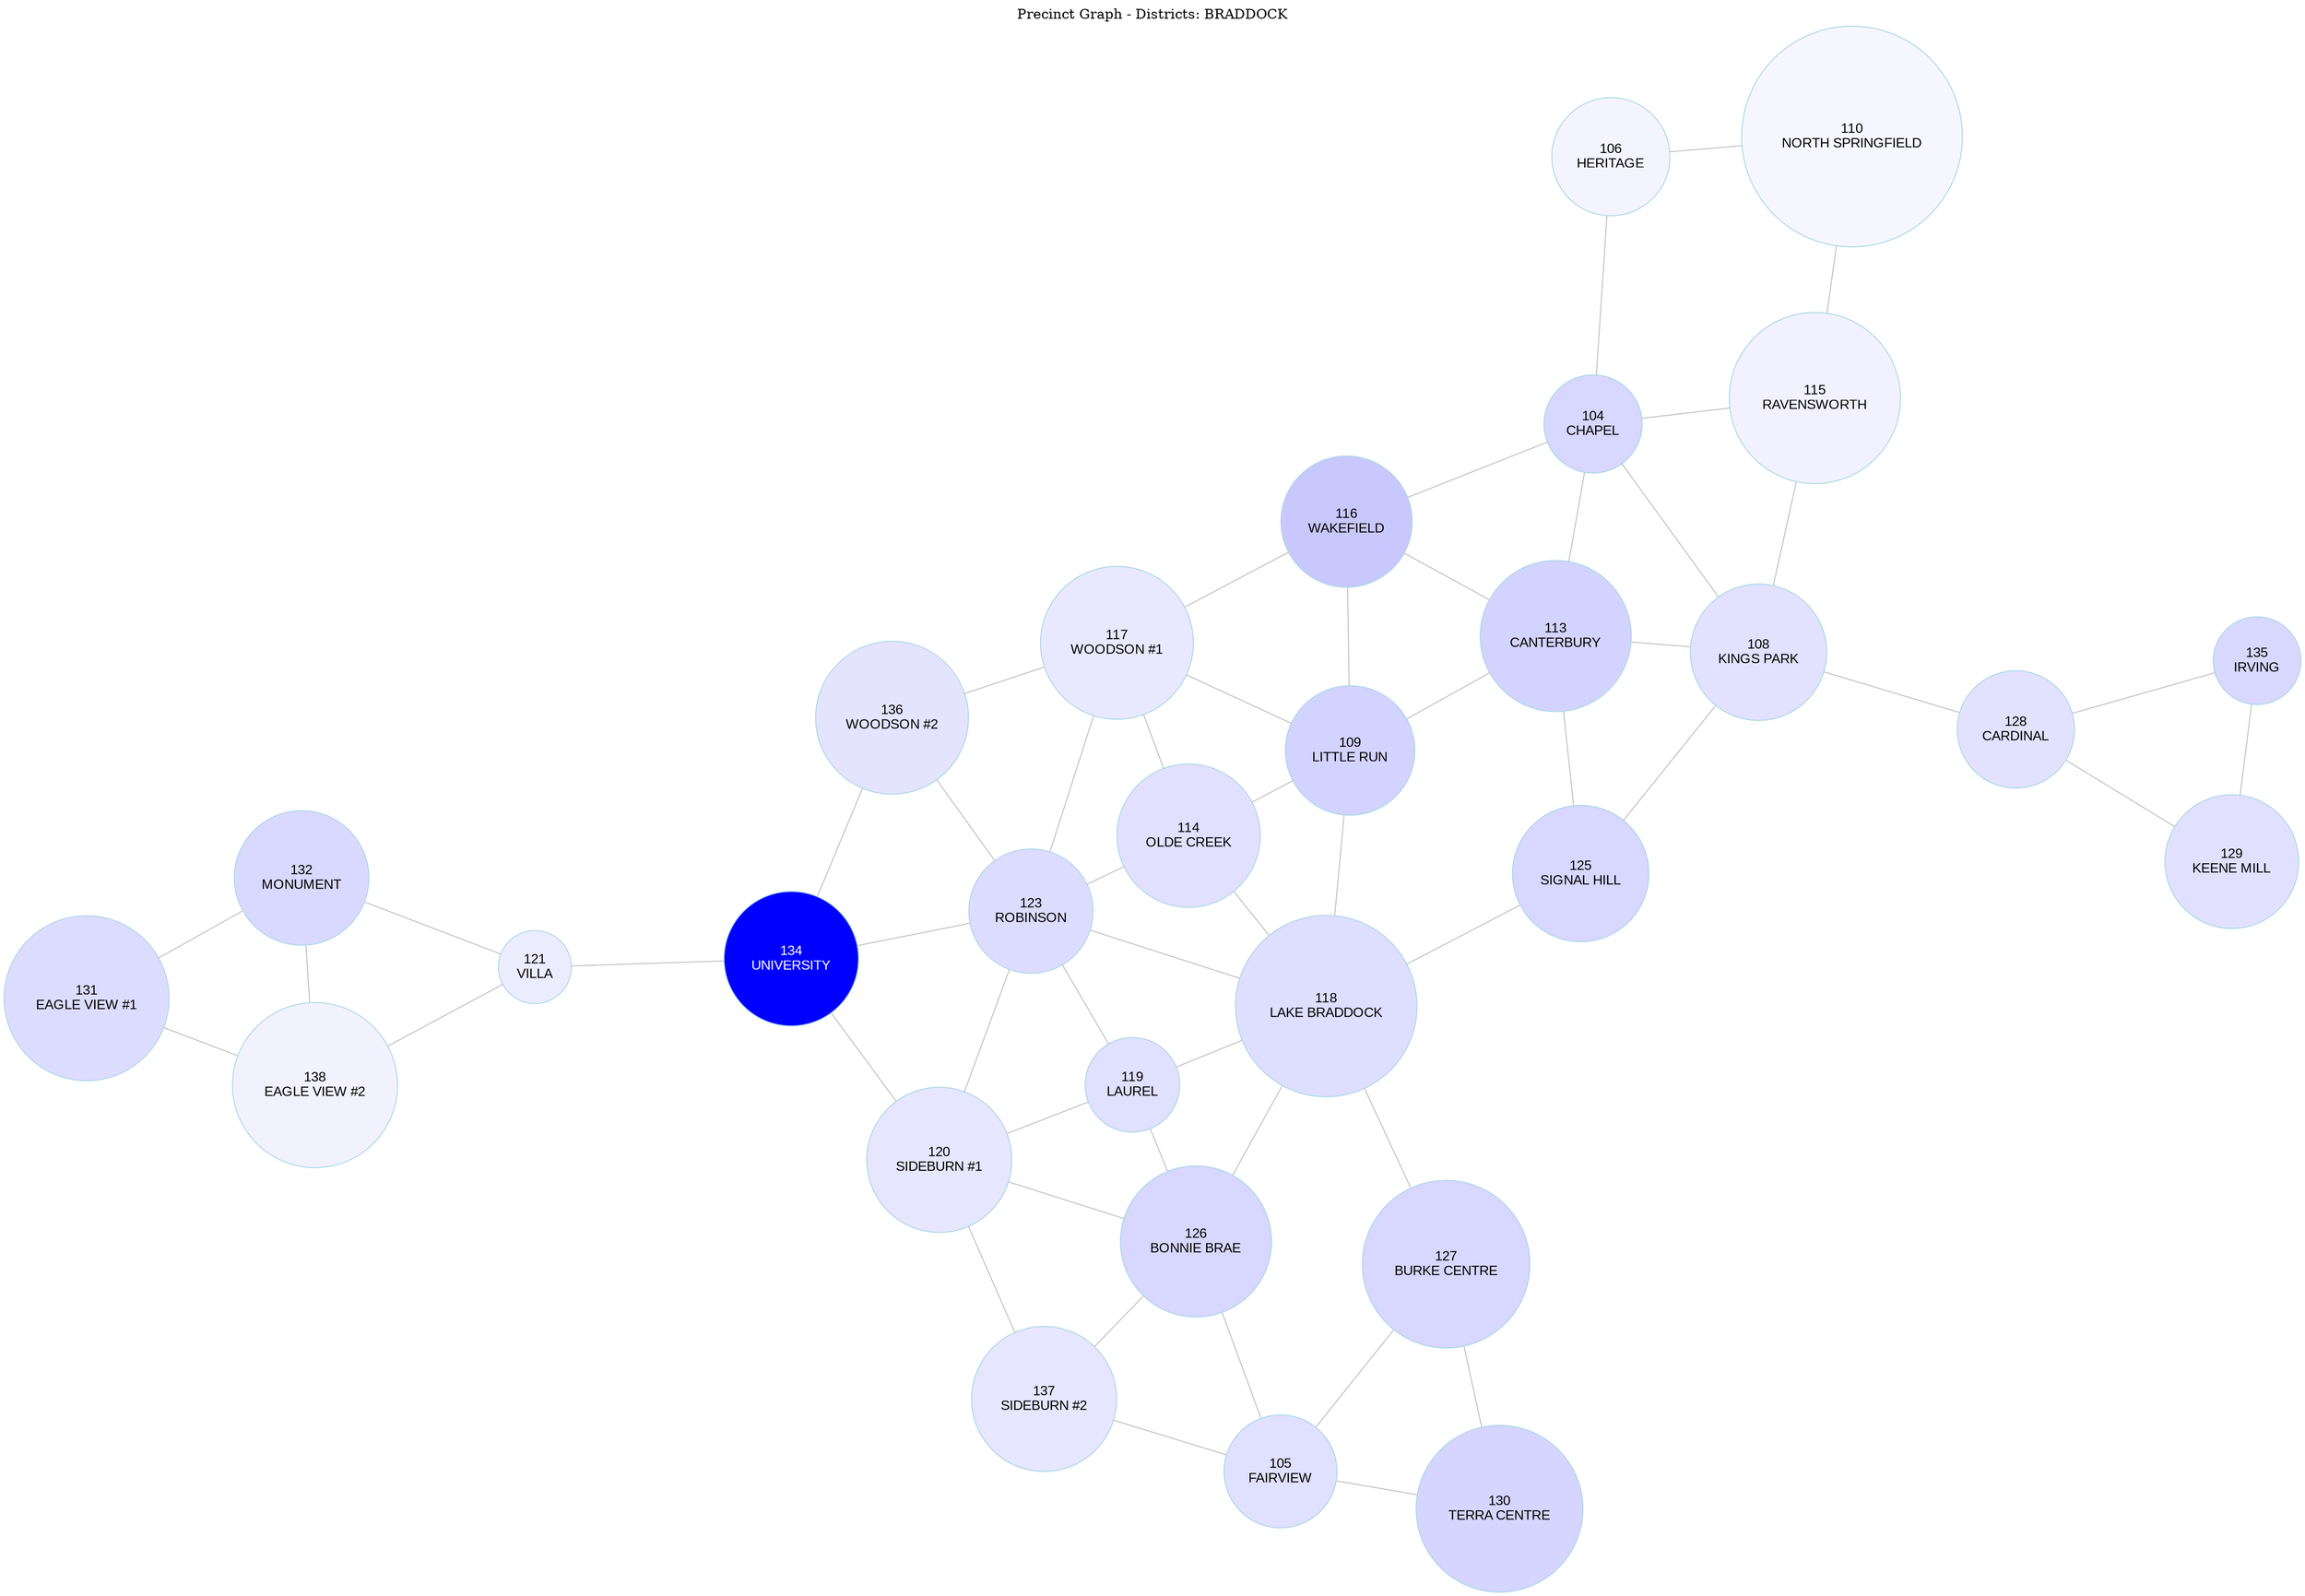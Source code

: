 graph precinct_graph {
    label = "Precinct Graph - Districts: BRADDOCK";
    labelloc = "t";
    fontcolor = "black";
    bgcolor = "white";
    layout = neato;
    overlap = false;
    splines = true;
    node [shape = circle; style = filled; color = lightblue; fontname = "Arial";];
    edge [color = gray; arrowhead = none;];
    138 [label = "138\nEAGLE VIEW #2";fillcolor = "#f2f2ff";fontcolor = "black";];
    137 [label = "137\nSIDEBURN #2";fillcolor = "#e6e6ff";fontcolor = "black";];
    136 [label = "136\nWOODSON #2";fillcolor = "#e4e4ff";fontcolor = "black";];
    135 [label = "135\nIRVING";fillcolor = "#d8d8ff";fontcolor = "black";];
    134 [label = "134\nUNIVERSITY";fillcolor = "#0000ff";fontcolor = "white";];
    134 -- 136;
    132 [label = "132\nMONUMENT";fillcolor = "#d9d9ff";fontcolor = "black";];
    132 -- 138;
    131 [label = "131\nEAGLE VIEW #1";fillcolor = "#dcdcff";fontcolor = "black";];
    131 -- 132;
    131 -- 138;
    130 [label = "130\nTERRA CENTRE";fillcolor = "#d5d5ff";fontcolor = "black";];
    129 [label = "129\nKEENE MILL";fillcolor = "#e1e1ff";fontcolor = "black";];
    129 -- 135;
    128 [label = "128\nCARDINAL";fillcolor = "#e2e2ff";fontcolor = "black";];
    128 -- 129;
    128 -- 135;
    127 [label = "127\nBURKE CENTRE";fillcolor = "#d7d7ff";fontcolor = "black";];
    127 -- 130;
    126 [label = "126\nBONNIE BRAE";fillcolor = "#d7d7ff";fontcolor = "black";];
    126 -- 137;
    125 [label = "125\nSIGNAL HILL";fillcolor = "#d7d7ff";fontcolor = "black";];
    123 [label = "123\nROBINSON";fillcolor = "#dcdcff";fontcolor = "black";];
    123 -- 134;
    123 -- 136;
    121 [label = "121\nVILLA";fillcolor = "#ececff";fontcolor = "black";];
    121 -- 132;
    121 -- 134;
    121 -- 138;
    120 [label = "120\nSIDEBURN #1";fillcolor = "#e6e6ff";fontcolor = "black";];
    120 -- 123;
    120 -- 126;
    120 -- 134;
    120 -- 137;
    119 [label = "119\nLAUREL";fillcolor = "#e0e0ff";fontcolor = "black";];
    119 -- 120;
    119 -- 123;
    119 -- 126;
    118 [label = "118\nLAKE BRADDOCK";fillcolor = "#dedeff";fontcolor = "black";];
    118 -- 119;
    118 -- 123;
    118 -- 125;
    118 -- 126;
    118 -- 127;
    117 [label = "117\nWOODSON #1";fillcolor = "#e8e8ff";fontcolor = "black";];
    117 -- 123;
    117 -- 136;
    116 [label = "116\nWAKEFIELD";fillcolor = "#c8c8ff";fontcolor = "black";];
    116 -- 117;
    115 [label = "115\nRAVENSWORTH";fillcolor = "#f1f1ff";fontcolor = "black";];
    114 [label = "114\nOLDE CREEK";fillcolor = "#e1e1ff";fontcolor = "black";];
    114 -- 117;
    114 -- 118;
    114 -- 123;
    113 [label = "113\nCANTERBURY";fillcolor = "#d3d3ff";fontcolor = "black";];
    113 -- 116;
    113 -- 125;
    110 [label = "110\nNORTH SPRINGFIELD";fillcolor = "#f6f6ff";fontcolor = "black";];
    110 -- 115;
    109 [label = "109\nLITTLE RUN";fillcolor = "#d3d3ff";fontcolor = "black";];
    109 -- 113;
    109 -- 114;
    109 -- 116;
    109 -- 117;
    109 -- 118;
    108 [label = "108\nKINGS PARK";fillcolor = "#e2e2ff";fontcolor = "black";];
    108 -- 113;
    108 -- 115;
    108 -- 125;
    108 -- 128;
    106 [label = "106\nHERITAGE";fillcolor = "#f4f4ff";fontcolor = "black";];
    106 -- 110;
    105 [label = "105\nFAIRVIEW";fillcolor = "#e0e0ff";fontcolor = "black";];
    105 -- 126;
    105 -- 127;
    105 -- 130;
    105 -- 137;
    104 [label = "104\nCHAPEL";fillcolor = "#d7d7ff";fontcolor = "black";];
    104 -- 106;
    104 -- 108;
    104 -- 113;
    104 -- 115;
    104 -- 116;
}
